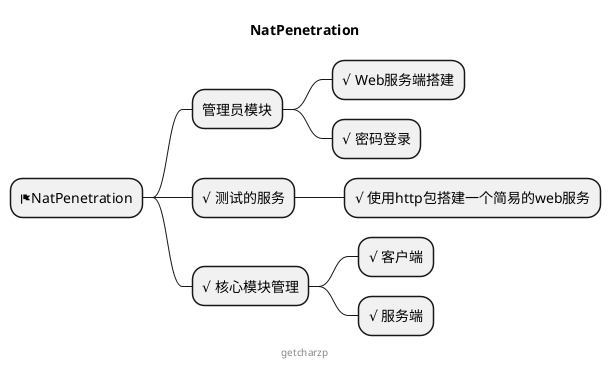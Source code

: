 @startmindmap

title NatPenetration

* <&flag>NatPenetration
** 管理员模块
*** √ Web服务端搭建
*** √ 密码登录
** √ 测试的服务
*** √ 使用http包搭建一个简易的web服务
** √ 核心模块管理
*** √ 客户端
*** √ 服务端

center footer getcharzp

@endmindmap
